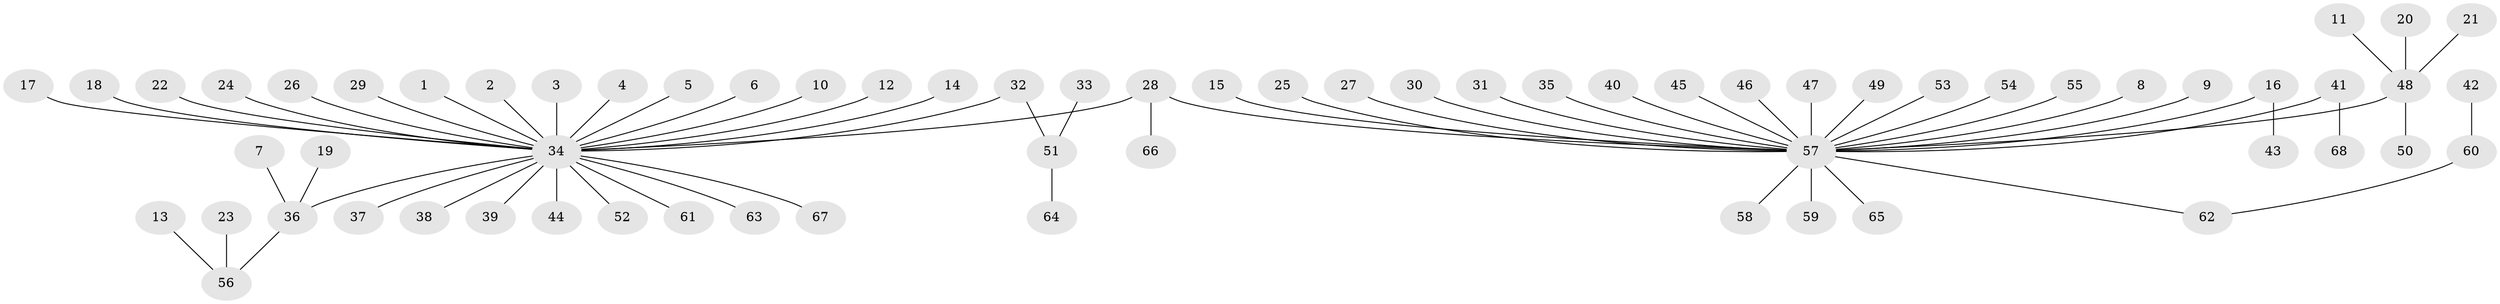 // original degree distribution, {29: 0.007352941176470588, 3: 0.10294117647058823, 4: 0.014705882352941176, 27: 0.007352941176470588, 2: 0.18382352941176472, 1: 0.6544117647058824, 8: 0.007352941176470588, 7: 0.007352941176470588, 5: 0.014705882352941176}
// Generated by graph-tools (version 1.1) at 2025/36/03/04/25 23:36:46]
// undirected, 68 vertices, 67 edges
graph export_dot {
  node [color=gray90,style=filled];
  1;
  2;
  3;
  4;
  5;
  6;
  7;
  8;
  9;
  10;
  11;
  12;
  13;
  14;
  15;
  16;
  17;
  18;
  19;
  20;
  21;
  22;
  23;
  24;
  25;
  26;
  27;
  28;
  29;
  30;
  31;
  32;
  33;
  34;
  35;
  36;
  37;
  38;
  39;
  40;
  41;
  42;
  43;
  44;
  45;
  46;
  47;
  48;
  49;
  50;
  51;
  52;
  53;
  54;
  55;
  56;
  57;
  58;
  59;
  60;
  61;
  62;
  63;
  64;
  65;
  66;
  67;
  68;
  1 -- 34 [weight=1.0];
  2 -- 34 [weight=1.0];
  3 -- 34 [weight=1.0];
  4 -- 34 [weight=1.0];
  5 -- 34 [weight=1.0];
  6 -- 34 [weight=1.0];
  7 -- 36 [weight=1.0];
  8 -- 57 [weight=1.0];
  9 -- 57 [weight=1.0];
  10 -- 34 [weight=1.0];
  11 -- 48 [weight=1.0];
  12 -- 34 [weight=1.0];
  13 -- 56 [weight=1.0];
  14 -- 34 [weight=1.0];
  15 -- 57 [weight=1.0];
  16 -- 43 [weight=1.0];
  16 -- 57 [weight=1.0];
  17 -- 34 [weight=1.0];
  18 -- 34 [weight=1.0];
  19 -- 36 [weight=1.0];
  20 -- 48 [weight=1.0];
  21 -- 48 [weight=1.0];
  22 -- 34 [weight=1.0];
  23 -- 56 [weight=1.0];
  24 -- 34 [weight=1.0];
  25 -- 57 [weight=1.0];
  26 -- 34 [weight=1.0];
  27 -- 57 [weight=1.0];
  28 -- 34 [weight=1.0];
  28 -- 57 [weight=1.0];
  28 -- 66 [weight=1.0];
  29 -- 34 [weight=1.0];
  30 -- 57 [weight=1.0];
  31 -- 57 [weight=1.0];
  32 -- 34 [weight=1.0];
  32 -- 51 [weight=1.0];
  33 -- 51 [weight=1.0];
  34 -- 36 [weight=1.0];
  34 -- 37 [weight=1.0];
  34 -- 38 [weight=1.0];
  34 -- 39 [weight=1.0];
  34 -- 44 [weight=1.0];
  34 -- 52 [weight=1.0];
  34 -- 61 [weight=1.0];
  34 -- 63 [weight=1.0];
  34 -- 67 [weight=1.0];
  35 -- 57 [weight=1.0];
  36 -- 56 [weight=1.0];
  40 -- 57 [weight=1.0];
  41 -- 57 [weight=1.0];
  41 -- 68 [weight=1.0];
  42 -- 60 [weight=1.0];
  45 -- 57 [weight=1.0];
  46 -- 57 [weight=1.0];
  47 -- 57 [weight=1.0];
  48 -- 50 [weight=1.0];
  48 -- 57 [weight=1.0];
  49 -- 57 [weight=1.0];
  51 -- 64 [weight=1.0];
  53 -- 57 [weight=1.0];
  54 -- 57 [weight=1.0];
  55 -- 57 [weight=1.0];
  57 -- 58 [weight=1.0];
  57 -- 59 [weight=1.0];
  57 -- 62 [weight=1.0];
  57 -- 65 [weight=1.0];
  60 -- 62 [weight=1.0];
}

